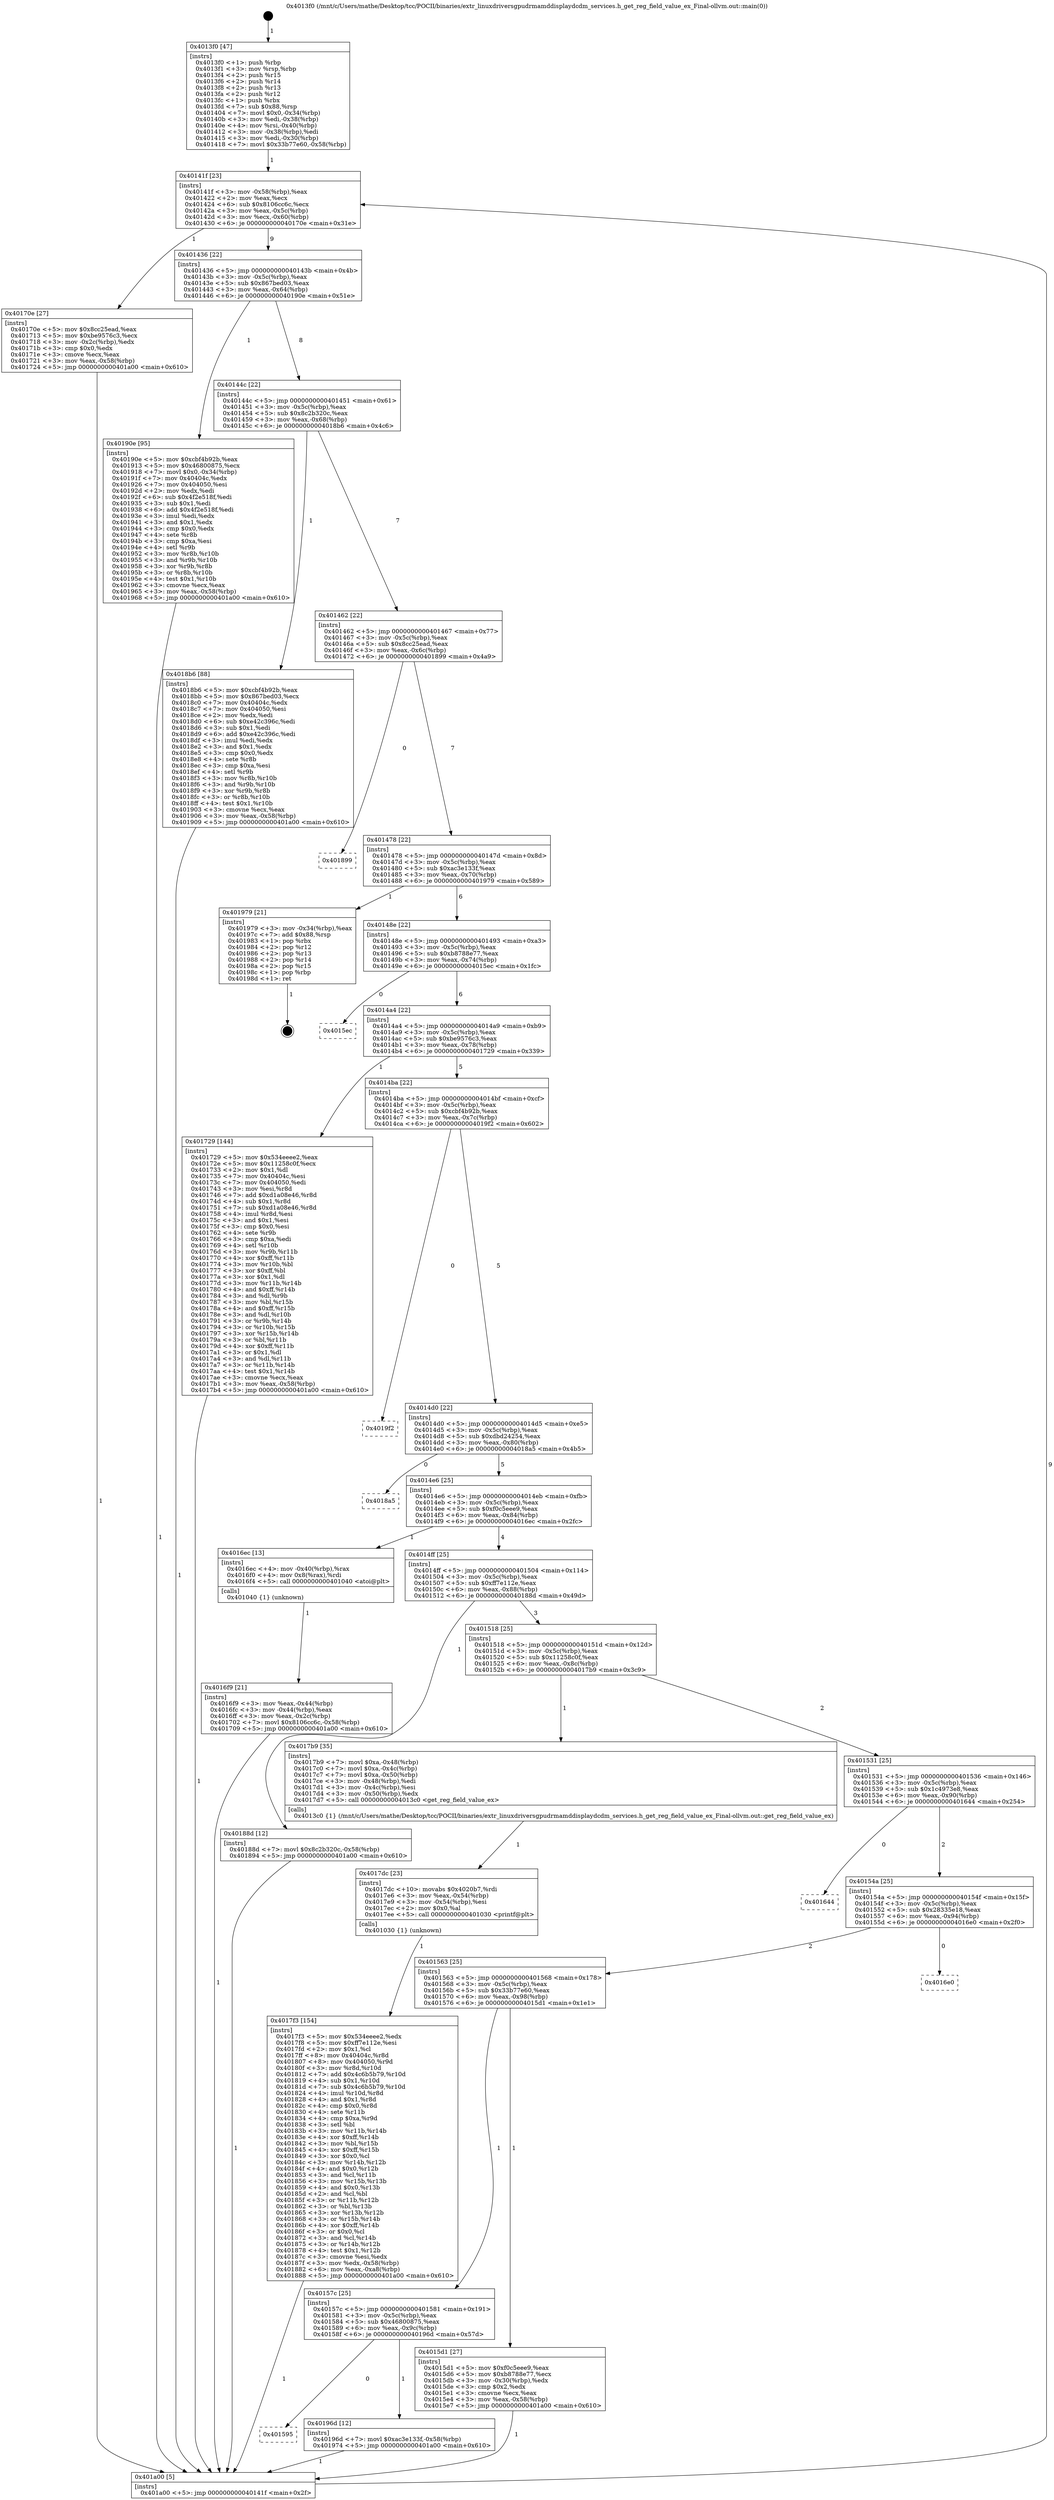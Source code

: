 digraph "0x4013f0" {
  label = "0x4013f0 (/mnt/c/Users/mathe/Desktop/tcc/POCII/binaries/extr_linuxdriversgpudrmamddisplaydcdm_services.h_get_reg_field_value_ex_Final-ollvm.out::main(0))"
  labelloc = "t"
  node[shape=record]

  Entry [label="",width=0.3,height=0.3,shape=circle,fillcolor=black,style=filled]
  "0x40141f" [label="{
     0x40141f [23]\l
     | [instrs]\l
     &nbsp;&nbsp;0x40141f \<+3\>: mov -0x58(%rbp),%eax\l
     &nbsp;&nbsp;0x401422 \<+2\>: mov %eax,%ecx\l
     &nbsp;&nbsp;0x401424 \<+6\>: sub $0x8106cc6c,%ecx\l
     &nbsp;&nbsp;0x40142a \<+3\>: mov %eax,-0x5c(%rbp)\l
     &nbsp;&nbsp;0x40142d \<+3\>: mov %ecx,-0x60(%rbp)\l
     &nbsp;&nbsp;0x401430 \<+6\>: je 000000000040170e \<main+0x31e\>\l
  }"]
  "0x40170e" [label="{
     0x40170e [27]\l
     | [instrs]\l
     &nbsp;&nbsp;0x40170e \<+5\>: mov $0x8cc25ead,%eax\l
     &nbsp;&nbsp;0x401713 \<+5\>: mov $0xbe9576c3,%ecx\l
     &nbsp;&nbsp;0x401718 \<+3\>: mov -0x2c(%rbp),%edx\l
     &nbsp;&nbsp;0x40171b \<+3\>: cmp $0x0,%edx\l
     &nbsp;&nbsp;0x40171e \<+3\>: cmove %ecx,%eax\l
     &nbsp;&nbsp;0x401721 \<+3\>: mov %eax,-0x58(%rbp)\l
     &nbsp;&nbsp;0x401724 \<+5\>: jmp 0000000000401a00 \<main+0x610\>\l
  }"]
  "0x401436" [label="{
     0x401436 [22]\l
     | [instrs]\l
     &nbsp;&nbsp;0x401436 \<+5\>: jmp 000000000040143b \<main+0x4b\>\l
     &nbsp;&nbsp;0x40143b \<+3\>: mov -0x5c(%rbp),%eax\l
     &nbsp;&nbsp;0x40143e \<+5\>: sub $0x867bed03,%eax\l
     &nbsp;&nbsp;0x401443 \<+3\>: mov %eax,-0x64(%rbp)\l
     &nbsp;&nbsp;0x401446 \<+6\>: je 000000000040190e \<main+0x51e\>\l
  }"]
  Exit [label="",width=0.3,height=0.3,shape=circle,fillcolor=black,style=filled,peripheries=2]
  "0x40190e" [label="{
     0x40190e [95]\l
     | [instrs]\l
     &nbsp;&nbsp;0x40190e \<+5\>: mov $0xcbf4b92b,%eax\l
     &nbsp;&nbsp;0x401913 \<+5\>: mov $0x46800875,%ecx\l
     &nbsp;&nbsp;0x401918 \<+7\>: movl $0x0,-0x34(%rbp)\l
     &nbsp;&nbsp;0x40191f \<+7\>: mov 0x40404c,%edx\l
     &nbsp;&nbsp;0x401926 \<+7\>: mov 0x404050,%esi\l
     &nbsp;&nbsp;0x40192d \<+2\>: mov %edx,%edi\l
     &nbsp;&nbsp;0x40192f \<+6\>: sub $0x4f2e518f,%edi\l
     &nbsp;&nbsp;0x401935 \<+3\>: sub $0x1,%edi\l
     &nbsp;&nbsp;0x401938 \<+6\>: add $0x4f2e518f,%edi\l
     &nbsp;&nbsp;0x40193e \<+3\>: imul %edi,%edx\l
     &nbsp;&nbsp;0x401941 \<+3\>: and $0x1,%edx\l
     &nbsp;&nbsp;0x401944 \<+3\>: cmp $0x0,%edx\l
     &nbsp;&nbsp;0x401947 \<+4\>: sete %r8b\l
     &nbsp;&nbsp;0x40194b \<+3\>: cmp $0xa,%esi\l
     &nbsp;&nbsp;0x40194e \<+4\>: setl %r9b\l
     &nbsp;&nbsp;0x401952 \<+3\>: mov %r8b,%r10b\l
     &nbsp;&nbsp;0x401955 \<+3\>: and %r9b,%r10b\l
     &nbsp;&nbsp;0x401958 \<+3\>: xor %r9b,%r8b\l
     &nbsp;&nbsp;0x40195b \<+3\>: or %r8b,%r10b\l
     &nbsp;&nbsp;0x40195e \<+4\>: test $0x1,%r10b\l
     &nbsp;&nbsp;0x401962 \<+3\>: cmovne %ecx,%eax\l
     &nbsp;&nbsp;0x401965 \<+3\>: mov %eax,-0x58(%rbp)\l
     &nbsp;&nbsp;0x401968 \<+5\>: jmp 0000000000401a00 \<main+0x610\>\l
  }"]
  "0x40144c" [label="{
     0x40144c [22]\l
     | [instrs]\l
     &nbsp;&nbsp;0x40144c \<+5\>: jmp 0000000000401451 \<main+0x61\>\l
     &nbsp;&nbsp;0x401451 \<+3\>: mov -0x5c(%rbp),%eax\l
     &nbsp;&nbsp;0x401454 \<+5\>: sub $0x8c2b320c,%eax\l
     &nbsp;&nbsp;0x401459 \<+3\>: mov %eax,-0x68(%rbp)\l
     &nbsp;&nbsp;0x40145c \<+6\>: je 00000000004018b6 \<main+0x4c6\>\l
  }"]
  "0x401595" [label="{
     0x401595\l
  }", style=dashed]
  "0x4018b6" [label="{
     0x4018b6 [88]\l
     | [instrs]\l
     &nbsp;&nbsp;0x4018b6 \<+5\>: mov $0xcbf4b92b,%eax\l
     &nbsp;&nbsp;0x4018bb \<+5\>: mov $0x867bed03,%ecx\l
     &nbsp;&nbsp;0x4018c0 \<+7\>: mov 0x40404c,%edx\l
     &nbsp;&nbsp;0x4018c7 \<+7\>: mov 0x404050,%esi\l
     &nbsp;&nbsp;0x4018ce \<+2\>: mov %edx,%edi\l
     &nbsp;&nbsp;0x4018d0 \<+6\>: sub $0xe42c396c,%edi\l
     &nbsp;&nbsp;0x4018d6 \<+3\>: sub $0x1,%edi\l
     &nbsp;&nbsp;0x4018d9 \<+6\>: add $0xe42c396c,%edi\l
     &nbsp;&nbsp;0x4018df \<+3\>: imul %edi,%edx\l
     &nbsp;&nbsp;0x4018e2 \<+3\>: and $0x1,%edx\l
     &nbsp;&nbsp;0x4018e5 \<+3\>: cmp $0x0,%edx\l
     &nbsp;&nbsp;0x4018e8 \<+4\>: sete %r8b\l
     &nbsp;&nbsp;0x4018ec \<+3\>: cmp $0xa,%esi\l
     &nbsp;&nbsp;0x4018ef \<+4\>: setl %r9b\l
     &nbsp;&nbsp;0x4018f3 \<+3\>: mov %r8b,%r10b\l
     &nbsp;&nbsp;0x4018f6 \<+3\>: and %r9b,%r10b\l
     &nbsp;&nbsp;0x4018f9 \<+3\>: xor %r9b,%r8b\l
     &nbsp;&nbsp;0x4018fc \<+3\>: or %r8b,%r10b\l
     &nbsp;&nbsp;0x4018ff \<+4\>: test $0x1,%r10b\l
     &nbsp;&nbsp;0x401903 \<+3\>: cmovne %ecx,%eax\l
     &nbsp;&nbsp;0x401906 \<+3\>: mov %eax,-0x58(%rbp)\l
     &nbsp;&nbsp;0x401909 \<+5\>: jmp 0000000000401a00 \<main+0x610\>\l
  }"]
  "0x401462" [label="{
     0x401462 [22]\l
     | [instrs]\l
     &nbsp;&nbsp;0x401462 \<+5\>: jmp 0000000000401467 \<main+0x77\>\l
     &nbsp;&nbsp;0x401467 \<+3\>: mov -0x5c(%rbp),%eax\l
     &nbsp;&nbsp;0x40146a \<+5\>: sub $0x8cc25ead,%eax\l
     &nbsp;&nbsp;0x40146f \<+3\>: mov %eax,-0x6c(%rbp)\l
     &nbsp;&nbsp;0x401472 \<+6\>: je 0000000000401899 \<main+0x4a9\>\l
  }"]
  "0x40196d" [label="{
     0x40196d [12]\l
     | [instrs]\l
     &nbsp;&nbsp;0x40196d \<+7\>: movl $0xac3e133f,-0x58(%rbp)\l
     &nbsp;&nbsp;0x401974 \<+5\>: jmp 0000000000401a00 \<main+0x610\>\l
  }"]
  "0x401899" [label="{
     0x401899\l
  }", style=dashed]
  "0x401478" [label="{
     0x401478 [22]\l
     | [instrs]\l
     &nbsp;&nbsp;0x401478 \<+5\>: jmp 000000000040147d \<main+0x8d\>\l
     &nbsp;&nbsp;0x40147d \<+3\>: mov -0x5c(%rbp),%eax\l
     &nbsp;&nbsp;0x401480 \<+5\>: sub $0xac3e133f,%eax\l
     &nbsp;&nbsp;0x401485 \<+3\>: mov %eax,-0x70(%rbp)\l
     &nbsp;&nbsp;0x401488 \<+6\>: je 0000000000401979 \<main+0x589\>\l
  }"]
  "0x4017f3" [label="{
     0x4017f3 [154]\l
     | [instrs]\l
     &nbsp;&nbsp;0x4017f3 \<+5\>: mov $0x534eeee2,%edx\l
     &nbsp;&nbsp;0x4017f8 \<+5\>: mov $0xff7e112e,%esi\l
     &nbsp;&nbsp;0x4017fd \<+2\>: mov $0x1,%cl\l
     &nbsp;&nbsp;0x4017ff \<+8\>: mov 0x40404c,%r8d\l
     &nbsp;&nbsp;0x401807 \<+8\>: mov 0x404050,%r9d\l
     &nbsp;&nbsp;0x40180f \<+3\>: mov %r8d,%r10d\l
     &nbsp;&nbsp;0x401812 \<+7\>: add $0x4c6b5b79,%r10d\l
     &nbsp;&nbsp;0x401819 \<+4\>: sub $0x1,%r10d\l
     &nbsp;&nbsp;0x40181d \<+7\>: sub $0x4c6b5b79,%r10d\l
     &nbsp;&nbsp;0x401824 \<+4\>: imul %r10d,%r8d\l
     &nbsp;&nbsp;0x401828 \<+4\>: and $0x1,%r8d\l
     &nbsp;&nbsp;0x40182c \<+4\>: cmp $0x0,%r8d\l
     &nbsp;&nbsp;0x401830 \<+4\>: sete %r11b\l
     &nbsp;&nbsp;0x401834 \<+4\>: cmp $0xa,%r9d\l
     &nbsp;&nbsp;0x401838 \<+3\>: setl %bl\l
     &nbsp;&nbsp;0x40183b \<+3\>: mov %r11b,%r14b\l
     &nbsp;&nbsp;0x40183e \<+4\>: xor $0xff,%r14b\l
     &nbsp;&nbsp;0x401842 \<+3\>: mov %bl,%r15b\l
     &nbsp;&nbsp;0x401845 \<+4\>: xor $0xff,%r15b\l
     &nbsp;&nbsp;0x401849 \<+3\>: xor $0x0,%cl\l
     &nbsp;&nbsp;0x40184c \<+3\>: mov %r14b,%r12b\l
     &nbsp;&nbsp;0x40184f \<+4\>: and $0x0,%r12b\l
     &nbsp;&nbsp;0x401853 \<+3\>: and %cl,%r11b\l
     &nbsp;&nbsp;0x401856 \<+3\>: mov %r15b,%r13b\l
     &nbsp;&nbsp;0x401859 \<+4\>: and $0x0,%r13b\l
     &nbsp;&nbsp;0x40185d \<+2\>: and %cl,%bl\l
     &nbsp;&nbsp;0x40185f \<+3\>: or %r11b,%r12b\l
     &nbsp;&nbsp;0x401862 \<+3\>: or %bl,%r13b\l
     &nbsp;&nbsp;0x401865 \<+3\>: xor %r13b,%r12b\l
     &nbsp;&nbsp;0x401868 \<+3\>: or %r15b,%r14b\l
     &nbsp;&nbsp;0x40186b \<+4\>: xor $0xff,%r14b\l
     &nbsp;&nbsp;0x40186f \<+3\>: or $0x0,%cl\l
     &nbsp;&nbsp;0x401872 \<+3\>: and %cl,%r14b\l
     &nbsp;&nbsp;0x401875 \<+3\>: or %r14b,%r12b\l
     &nbsp;&nbsp;0x401878 \<+4\>: test $0x1,%r12b\l
     &nbsp;&nbsp;0x40187c \<+3\>: cmovne %esi,%edx\l
     &nbsp;&nbsp;0x40187f \<+3\>: mov %edx,-0x58(%rbp)\l
     &nbsp;&nbsp;0x401882 \<+6\>: mov %eax,-0xa8(%rbp)\l
     &nbsp;&nbsp;0x401888 \<+5\>: jmp 0000000000401a00 \<main+0x610\>\l
  }"]
  "0x401979" [label="{
     0x401979 [21]\l
     | [instrs]\l
     &nbsp;&nbsp;0x401979 \<+3\>: mov -0x34(%rbp),%eax\l
     &nbsp;&nbsp;0x40197c \<+7\>: add $0x88,%rsp\l
     &nbsp;&nbsp;0x401983 \<+1\>: pop %rbx\l
     &nbsp;&nbsp;0x401984 \<+2\>: pop %r12\l
     &nbsp;&nbsp;0x401986 \<+2\>: pop %r13\l
     &nbsp;&nbsp;0x401988 \<+2\>: pop %r14\l
     &nbsp;&nbsp;0x40198a \<+2\>: pop %r15\l
     &nbsp;&nbsp;0x40198c \<+1\>: pop %rbp\l
     &nbsp;&nbsp;0x40198d \<+1\>: ret\l
  }"]
  "0x40148e" [label="{
     0x40148e [22]\l
     | [instrs]\l
     &nbsp;&nbsp;0x40148e \<+5\>: jmp 0000000000401493 \<main+0xa3\>\l
     &nbsp;&nbsp;0x401493 \<+3\>: mov -0x5c(%rbp),%eax\l
     &nbsp;&nbsp;0x401496 \<+5\>: sub $0xb8788e77,%eax\l
     &nbsp;&nbsp;0x40149b \<+3\>: mov %eax,-0x74(%rbp)\l
     &nbsp;&nbsp;0x40149e \<+6\>: je 00000000004015ec \<main+0x1fc\>\l
  }"]
  "0x4017dc" [label="{
     0x4017dc [23]\l
     | [instrs]\l
     &nbsp;&nbsp;0x4017dc \<+10\>: movabs $0x4020b7,%rdi\l
     &nbsp;&nbsp;0x4017e6 \<+3\>: mov %eax,-0x54(%rbp)\l
     &nbsp;&nbsp;0x4017e9 \<+3\>: mov -0x54(%rbp),%esi\l
     &nbsp;&nbsp;0x4017ec \<+2\>: mov $0x0,%al\l
     &nbsp;&nbsp;0x4017ee \<+5\>: call 0000000000401030 \<printf@plt\>\l
     | [calls]\l
     &nbsp;&nbsp;0x401030 \{1\} (unknown)\l
  }"]
  "0x4015ec" [label="{
     0x4015ec\l
  }", style=dashed]
  "0x4014a4" [label="{
     0x4014a4 [22]\l
     | [instrs]\l
     &nbsp;&nbsp;0x4014a4 \<+5\>: jmp 00000000004014a9 \<main+0xb9\>\l
     &nbsp;&nbsp;0x4014a9 \<+3\>: mov -0x5c(%rbp),%eax\l
     &nbsp;&nbsp;0x4014ac \<+5\>: sub $0xbe9576c3,%eax\l
     &nbsp;&nbsp;0x4014b1 \<+3\>: mov %eax,-0x78(%rbp)\l
     &nbsp;&nbsp;0x4014b4 \<+6\>: je 0000000000401729 \<main+0x339\>\l
  }"]
  "0x4016f9" [label="{
     0x4016f9 [21]\l
     | [instrs]\l
     &nbsp;&nbsp;0x4016f9 \<+3\>: mov %eax,-0x44(%rbp)\l
     &nbsp;&nbsp;0x4016fc \<+3\>: mov -0x44(%rbp),%eax\l
     &nbsp;&nbsp;0x4016ff \<+3\>: mov %eax,-0x2c(%rbp)\l
     &nbsp;&nbsp;0x401702 \<+7\>: movl $0x8106cc6c,-0x58(%rbp)\l
     &nbsp;&nbsp;0x401709 \<+5\>: jmp 0000000000401a00 \<main+0x610\>\l
  }"]
  "0x401729" [label="{
     0x401729 [144]\l
     | [instrs]\l
     &nbsp;&nbsp;0x401729 \<+5\>: mov $0x534eeee2,%eax\l
     &nbsp;&nbsp;0x40172e \<+5\>: mov $0x11258c0f,%ecx\l
     &nbsp;&nbsp;0x401733 \<+2\>: mov $0x1,%dl\l
     &nbsp;&nbsp;0x401735 \<+7\>: mov 0x40404c,%esi\l
     &nbsp;&nbsp;0x40173c \<+7\>: mov 0x404050,%edi\l
     &nbsp;&nbsp;0x401743 \<+3\>: mov %esi,%r8d\l
     &nbsp;&nbsp;0x401746 \<+7\>: add $0xd1a08e46,%r8d\l
     &nbsp;&nbsp;0x40174d \<+4\>: sub $0x1,%r8d\l
     &nbsp;&nbsp;0x401751 \<+7\>: sub $0xd1a08e46,%r8d\l
     &nbsp;&nbsp;0x401758 \<+4\>: imul %r8d,%esi\l
     &nbsp;&nbsp;0x40175c \<+3\>: and $0x1,%esi\l
     &nbsp;&nbsp;0x40175f \<+3\>: cmp $0x0,%esi\l
     &nbsp;&nbsp;0x401762 \<+4\>: sete %r9b\l
     &nbsp;&nbsp;0x401766 \<+3\>: cmp $0xa,%edi\l
     &nbsp;&nbsp;0x401769 \<+4\>: setl %r10b\l
     &nbsp;&nbsp;0x40176d \<+3\>: mov %r9b,%r11b\l
     &nbsp;&nbsp;0x401770 \<+4\>: xor $0xff,%r11b\l
     &nbsp;&nbsp;0x401774 \<+3\>: mov %r10b,%bl\l
     &nbsp;&nbsp;0x401777 \<+3\>: xor $0xff,%bl\l
     &nbsp;&nbsp;0x40177a \<+3\>: xor $0x1,%dl\l
     &nbsp;&nbsp;0x40177d \<+3\>: mov %r11b,%r14b\l
     &nbsp;&nbsp;0x401780 \<+4\>: and $0xff,%r14b\l
     &nbsp;&nbsp;0x401784 \<+3\>: and %dl,%r9b\l
     &nbsp;&nbsp;0x401787 \<+3\>: mov %bl,%r15b\l
     &nbsp;&nbsp;0x40178a \<+4\>: and $0xff,%r15b\l
     &nbsp;&nbsp;0x40178e \<+3\>: and %dl,%r10b\l
     &nbsp;&nbsp;0x401791 \<+3\>: or %r9b,%r14b\l
     &nbsp;&nbsp;0x401794 \<+3\>: or %r10b,%r15b\l
     &nbsp;&nbsp;0x401797 \<+3\>: xor %r15b,%r14b\l
     &nbsp;&nbsp;0x40179a \<+3\>: or %bl,%r11b\l
     &nbsp;&nbsp;0x40179d \<+4\>: xor $0xff,%r11b\l
     &nbsp;&nbsp;0x4017a1 \<+3\>: or $0x1,%dl\l
     &nbsp;&nbsp;0x4017a4 \<+3\>: and %dl,%r11b\l
     &nbsp;&nbsp;0x4017a7 \<+3\>: or %r11b,%r14b\l
     &nbsp;&nbsp;0x4017aa \<+4\>: test $0x1,%r14b\l
     &nbsp;&nbsp;0x4017ae \<+3\>: cmovne %ecx,%eax\l
     &nbsp;&nbsp;0x4017b1 \<+3\>: mov %eax,-0x58(%rbp)\l
     &nbsp;&nbsp;0x4017b4 \<+5\>: jmp 0000000000401a00 \<main+0x610\>\l
  }"]
  "0x4014ba" [label="{
     0x4014ba [22]\l
     | [instrs]\l
     &nbsp;&nbsp;0x4014ba \<+5\>: jmp 00000000004014bf \<main+0xcf\>\l
     &nbsp;&nbsp;0x4014bf \<+3\>: mov -0x5c(%rbp),%eax\l
     &nbsp;&nbsp;0x4014c2 \<+5\>: sub $0xcbf4b92b,%eax\l
     &nbsp;&nbsp;0x4014c7 \<+3\>: mov %eax,-0x7c(%rbp)\l
     &nbsp;&nbsp;0x4014ca \<+6\>: je 00000000004019f2 \<main+0x602\>\l
  }"]
  "0x4013f0" [label="{
     0x4013f0 [47]\l
     | [instrs]\l
     &nbsp;&nbsp;0x4013f0 \<+1\>: push %rbp\l
     &nbsp;&nbsp;0x4013f1 \<+3\>: mov %rsp,%rbp\l
     &nbsp;&nbsp;0x4013f4 \<+2\>: push %r15\l
     &nbsp;&nbsp;0x4013f6 \<+2\>: push %r14\l
     &nbsp;&nbsp;0x4013f8 \<+2\>: push %r13\l
     &nbsp;&nbsp;0x4013fa \<+2\>: push %r12\l
     &nbsp;&nbsp;0x4013fc \<+1\>: push %rbx\l
     &nbsp;&nbsp;0x4013fd \<+7\>: sub $0x88,%rsp\l
     &nbsp;&nbsp;0x401404 \<+7\>: movl $0x0,-0x34(%rbp)\l
     &nbsp;&nbsp;0x40140b \<+3\>: mov %edi,-0x38(%rbp)\l
     &nbsp;&nbsp;0x40140e \<+4\>: mov %rsi,-0x40(%rbp)\l
     &nbsp;&nbsp;0x401412 \<+3\>: mov -0x38(%rbp),%edi\l
     &nbsp;&nbsp;0x401415 \<+3\>: mov %edi,-0x30(%rbp)\l
     &nbsp;&nbsp;0x401418 \<+7\>: movl $0x33b77e60,-0x58(%rbp)\l
  }"]
  "0x4019f2" [label="{
     0x4019f2\l
  }", style=dashed]
  "0x4014d0" [label="{
     0x4014d0 [22]\l
     | [instrs]\l
     &nbsp;&nbsp;0x4014d0 \<+5\>: jmp 00000000004014d5 \<main+0xe5\>\l
     &nbsp;&nbsp;0x4014d5 \<+3\>: mov -0x5c(%rbp),%eax\l
     &nbsp;&nbsp;0x4014d8 \<+5\>: sub $0xdbd24254,%eax\l
     &nbsp;&nbsp;0x4014dd \<+3\>: mov %eax,-0x80(%rbp)\l
     &nbsp;&nbsp;0x4014e0 \<+6\>: je 00000000004018a5 \<main+0x4b5\>\l
  }"]
  "0x401a00" [label="{
     0x401a00 [5]\l
     | [instrs]\l
     &nbsp;&nbsp;0x401a00 \<+5\>: jmp 000000000040141f \<main+0x2f\>\l
  }"]
  "0x4018a5" [label="{
     0x4018a5\l
  }", style=dashed]
  "0x4014e6" [label="{
     0x4014e6 [25]\l
     | [instrs]\l
     &nbsp;&nbsp;0x4014e6 \<+5\>: jmp 00000000004014eb \<main+0xfb\>\l
     &nbsp;&nbsp;0x4014eb \<+3\>: mov -0x5c(%rbp),%eax\l
     &nbsp;&nbsp;0x4014ee \<+5\>: sub $0xf0c5eee9,%eax\l
     &nbsp;&nbsp;0x4014f3 \<+6\>: mov %eax,-0x84(%rbp)\l
     &nbsp;&nbsp;0x4014f9 \<+6\>: je 00000000004016ec \<main+0x2fc\>\l
  }"]
  "0x40157c" [label="{
     0x40157c [25]\l
     | [instrs]\l
     &nbsp;&nbsp;0x40157c \<+5\>: jmp 0000000000401581 \<main+0x191\>\l
     &nbsp;&nbsp;0x401581 \<+3\>: mov -0x5c(%rbp),%eax\l
     &nbsp;&nbsp;0x401584 \<+5\>: sub $0x46800875,%eax\l
     &nbsp;&nbsp;0x401589 \<+6\>: mov %eax,-0x9c(%rbp)\l
     &nbsp;&nbsp;0x40158f \<+6\>: je 000000000040196d \<main+0x57d\>\l
  }"]
  "0x4016ec" [label="{
     0x4016ec [13]\l
     | [instrs]\l
     &nbsp;&nbsp;0x4016ec \<+4\>: mov -0x40(%rbp),%rax\l
     &nbsp;&nbsp;0x4016f0 \<+4\>: mov 0x8(%rax),%rdi\l
     &nbsp;&nbsp;0x4016f4 \<+5\>: call 0000000000401040 \<atoi@plt\>\l
     | [calls]\l
     &nbsp;&nbsp;0x401040 \{1\} (unknown)\l
  }"]
  "0x4014ff" [label="{
     0x4014ff [25]\l
     | [instrs]\l
     &nbsp;&nbsp;0x4014ff \<+5\>: jmp 0000000000401504 \<main+0x114\>\l
     &nbsp;&nbsp;0x401504 \<+3\>: mov -0x5c(%rbp),%eax\l
     &nbsp;&nbsp;0x401507 \<+5\>: sub $0xff7e112e,%eax\l
     &nbsp;&nbsp;0x40150c \<+6\>: mov %eax,-0x88(%rbp)\l
     &nbsp;&nbsp;0x401512 \<+6\>: je 000000000040188d \<main+0x49d\>\l
  }"]
  "0x4015d1" [label="{
     0x4015d1 [27]\l
     | [instrs]\l
     &nbsp;&nbsp;0x4015d1 \<+5\>: mov $0xf0c5eee9,%eax\l
     &nbsp;&nbsp;0x4015d6 \<+5\>: mov $0xb8788e77,%ecx\l
     &nbsp;&nbsp;0x4015db \<+3\>: mov -0x30(%rbp),%edx\l
     &nbsp;&nbsp;0x4015de \<+3\>: cmp $0x2,%edx\l
     &nbsp;&nbsp;0x4015e1 \<+3\>: cmovne %ecx,%eax\l
     &nbsp;&nbsp;0x4015e4 \<+3\>: mov %eax,-0x58(%rbp)\l
     &nbsp;&nbsp;0x4015e7 \<+5\>: jmp 0000000000401a00 \<main+0x610\>\l
  }"]
  "0x40188d" [label="{
     0x40188d [12]\l
     | [instrs]\l
     &nbsp;&nbsp;0x40188d \<+7\>: movl $0x8c2b320c,-0x58(%rbp)\l
     &nbsp;&nbsp;0x401894 \<+5\>: jmp 0000000000401a00 \<main+0x610\>\l
  }"]
  "0x401518" [label="{
     0x401518 [25]\l
     | [instrs]\l
     &nbsp;&nbsp;0x401518 \<+5\>: jmp 000000000040151d \<main+0x12d\>\l
     &nbsp;&nbsp;0x40151d \<+3\>: mov -0x5c(%rbp),%eax\l
     &nbsp;&nbsp;0x401520 \<+5\>: sub $0x11258c0f,%eax\l
     &nbsp;&nbsp;0x401525 \<+6\>: mov %eax,-0x8c(%rbp)\l
     &nbsp;&nbsp;0x40152b \<+6\>: je 00000000004017b9 \<main+0x3c9\>\l
  }"]
  "0x401563" [label="{
     0x401563 [25]\l
     | [instrs]\l
     &nbsp;&nbsp;0x401563 \<+5\>: jmp 0000000000401568 \<main+0x178\>\l
     &nbsp;&nbsp;0x401568 \<+3\>: mov -0x5c(%rbp),%eax\l
     &nbsp;&nbsp;0x40156b \<+5\>: sub $0x33b77e60,%eax\l
     &nbsp;&nbsp;0x401570 \<+6\>: mov %eax,-0x98(%rbp)\l
     &nbsp;&nbsp;0x401576 \<+6\>: je 00000000004015d1 \<main+0x1e1\>\l
  }"]
  "0x4017b9" [label="{
     0x4017b9 [35]\l
     | [instrs]\l
     &nbsp;&nbsp;0x4017b9 \<+7\>: movl $0xa,-0x48(%rbp)\l
     &nbsp;&nbsp;0x4017c0 \<+7\>: movl $0xa,-0x4c(%rbp)\l
     &nbsp;&nbsp;0x4017c7 \<+7\>: movl $0xa,-0x50(%rbp)\l
     &nbsp;&nbsp;0x4017ce \<+3\>: mov -0x48(%rbp),%edi\l
     &nbsp;&nbsp;0x4017d1 \<+3\>: mov -0x4c(%rbp),%esi\l
     &nbsp;&nbsp;0x4017d4 \<+3\>: mov -0x50(%rbp),%edx\l
     &nbsp;&nbsp;0x4017d7 \<+5\>: call 00000000004013c0 \<get_reg_field_value_ex\>\l
     | [calls]\l
     &nbsp;&nbsp;0x4013c0 \{1\} (/mnt/c/Users/mathe/Desktop/tcc/POCII/binaries/extr_linuxdriversgpudrmamddisplaydcdm_services.h_get_reg_field_value_ex_Final-ollvm.out::get_reg_field_value_ex)\l
  }"]
  "0x401531" [label="{
     0x401531 [25]\l
     | [instrs]\l
     &nbsp;&nbsp;0x401531 \<+5\>: jmp 0000000000401536 \<main+0x146\>\l
     &nbsp;&nbsp;0x401536 \<+3\>: mov -0x5c(%rbp),%eax\l
     &nbsp;&nbsp;0x401539 \<+5\>: sub $0x1c4973e8,%eax\l
     &nbsp;&nbsp;0x40153e \<+6\>: mov %eax,-0x90(%rbp)\l
     &nbsp;&nbsp;0x401544 \<+6\>: je 0000000000401644 \<main+0x254\>\l
  }"]
  "0x4016e0" [label="{
     0x4016e0\l
  }", style=dashed]
  "0x401644" [label="{
     0x401644\l
  }", style=dashed]
  "0x40154a" [label="{
     0x40154a [25]\l
     | [instrs]\l
     &nbsp;&nbsp;0x40154a \<+5\>: jmp 000000000040154f \<main+0x15f\>\l
     &nbsp;&nbsp;0x40154f \<+3\>: mov -0x5c(%rbp),%eax\l
     &nbsp;&nbsp;0x401552 \<+5\>: sub $0x28335e18,%eax\l
     &nbsp;&nbsp;0x401557 \<+6\>: mov %eax,-0x94(%rbp)\l
     &nbsp;&nbsp;0x40155d \<+6\>: je 00000000004016e0 \<main+0x2f0\>\l
  }"]
  Entry -> "0x4013f0" [label=" 1"]
  "0x40141f" -> "0x40170e" [label=" 1"]
  "0x40141f" -> "0x401436" [label=" 9"]
  "0x401979" -> Exit [label=" 1"]
  "0x401436" -> "0x40190e" [label=" 1"]
  "0x401436" -> "0x40144c" [label=" 8"]
  "0x40196d" -> "0x401a00" [label=" 1"]
  "0x40144c" -> "0x4018b6" [label=" 1"]
  "0x40144c" -> "0x401462" [label=" 7"]
  "0x40157c" -> "0x401595" [label=" 0"]
  "0x401462" -> "0x401899" [label=" 0"]
  "0x401462" -> "0x401478" [label=" 7"]
  "0x40157c" -> "0x40196d" [label=" 1"]
  "0x401478" -> "0x401979" [label=" 1"]
  "0x401478" -> "0x40148e" [label=" 6"]
  "0x40190e" -> "0x401a00" [label=" 1"]
  "0x40148e" -> "0x4015ec" [label=" 0"]
  "0x40148e" -> "0x4014a4" [label=" 6"]
  "0x4018b6" -> "0x401a00" [label=" 1"]
  "0x4014a4" -> "0x401729" [label=" 1"]
  "0x4014a4" -> "0x4014ba" [label=" 5"]
  "0x40188d" -> "0x401a00" [label=" 1"]
  "0x4014ba" -> "0x4019f2" [label=" 0"]
  "0x4014ba" -> "0x4014d0" [label=" 5"]
  "0x4017f3" -> "0x401a00" [label=" 1"]
  "0x4014d0" -> "0x4018a5" [label=" 0"]
  "0x4014d0" -> "0x4014e6" [label=" 5"]
  "0x4017dc" -> "0x4017f3" [label=" 1"]
  "0x4014e6" -> "0x4016ec" [label=" 1"]
  "0x4014e6" -> "0x4014ff" [label=" 4"]
  "0x4017b9" -> "0x4017dc" [label=" 1"]
  "0x4014ff" -> "0x40188d" [label=" 1"]
  "0x4014ff" -> "0x401518" [label=" 3"]
  "0x401729" -> "0x401a00" [label=" 1"]
  "0x401518" -> "0x4017b9" [label=" 1"]
  "0x401518" -> "0x401531" [label=" 2"]
  "0x4016f9" -> "0x401a00" [label=" 1"]
  "0x401531" -> "0x401644" [label=" 0"]
  "0x401531" -> "0x40154a" [label=" 2"]
  "0x4016ec" -> "0x4016f9" [label=" 1"]
  "0x40154a" -> "0x4016e0" [label=" 0"]
  "0x40154a" -> "0x401563" [label=" 2"]
  "0x40170e" -> "0x401a00" [label=" 1"]
  "0x401563" -> "0x4015d1" [label=" 1"]
  "0x401563" -> "0x40157c" [label=" 1"]
  "0x4015d1" -> "0x401a00" [label=" 1"]
  "0x4013f0" -> "0x40141f" [label=" 1"]
  "0x401a00" -> "0x40141f" [label=" 9"]
}
